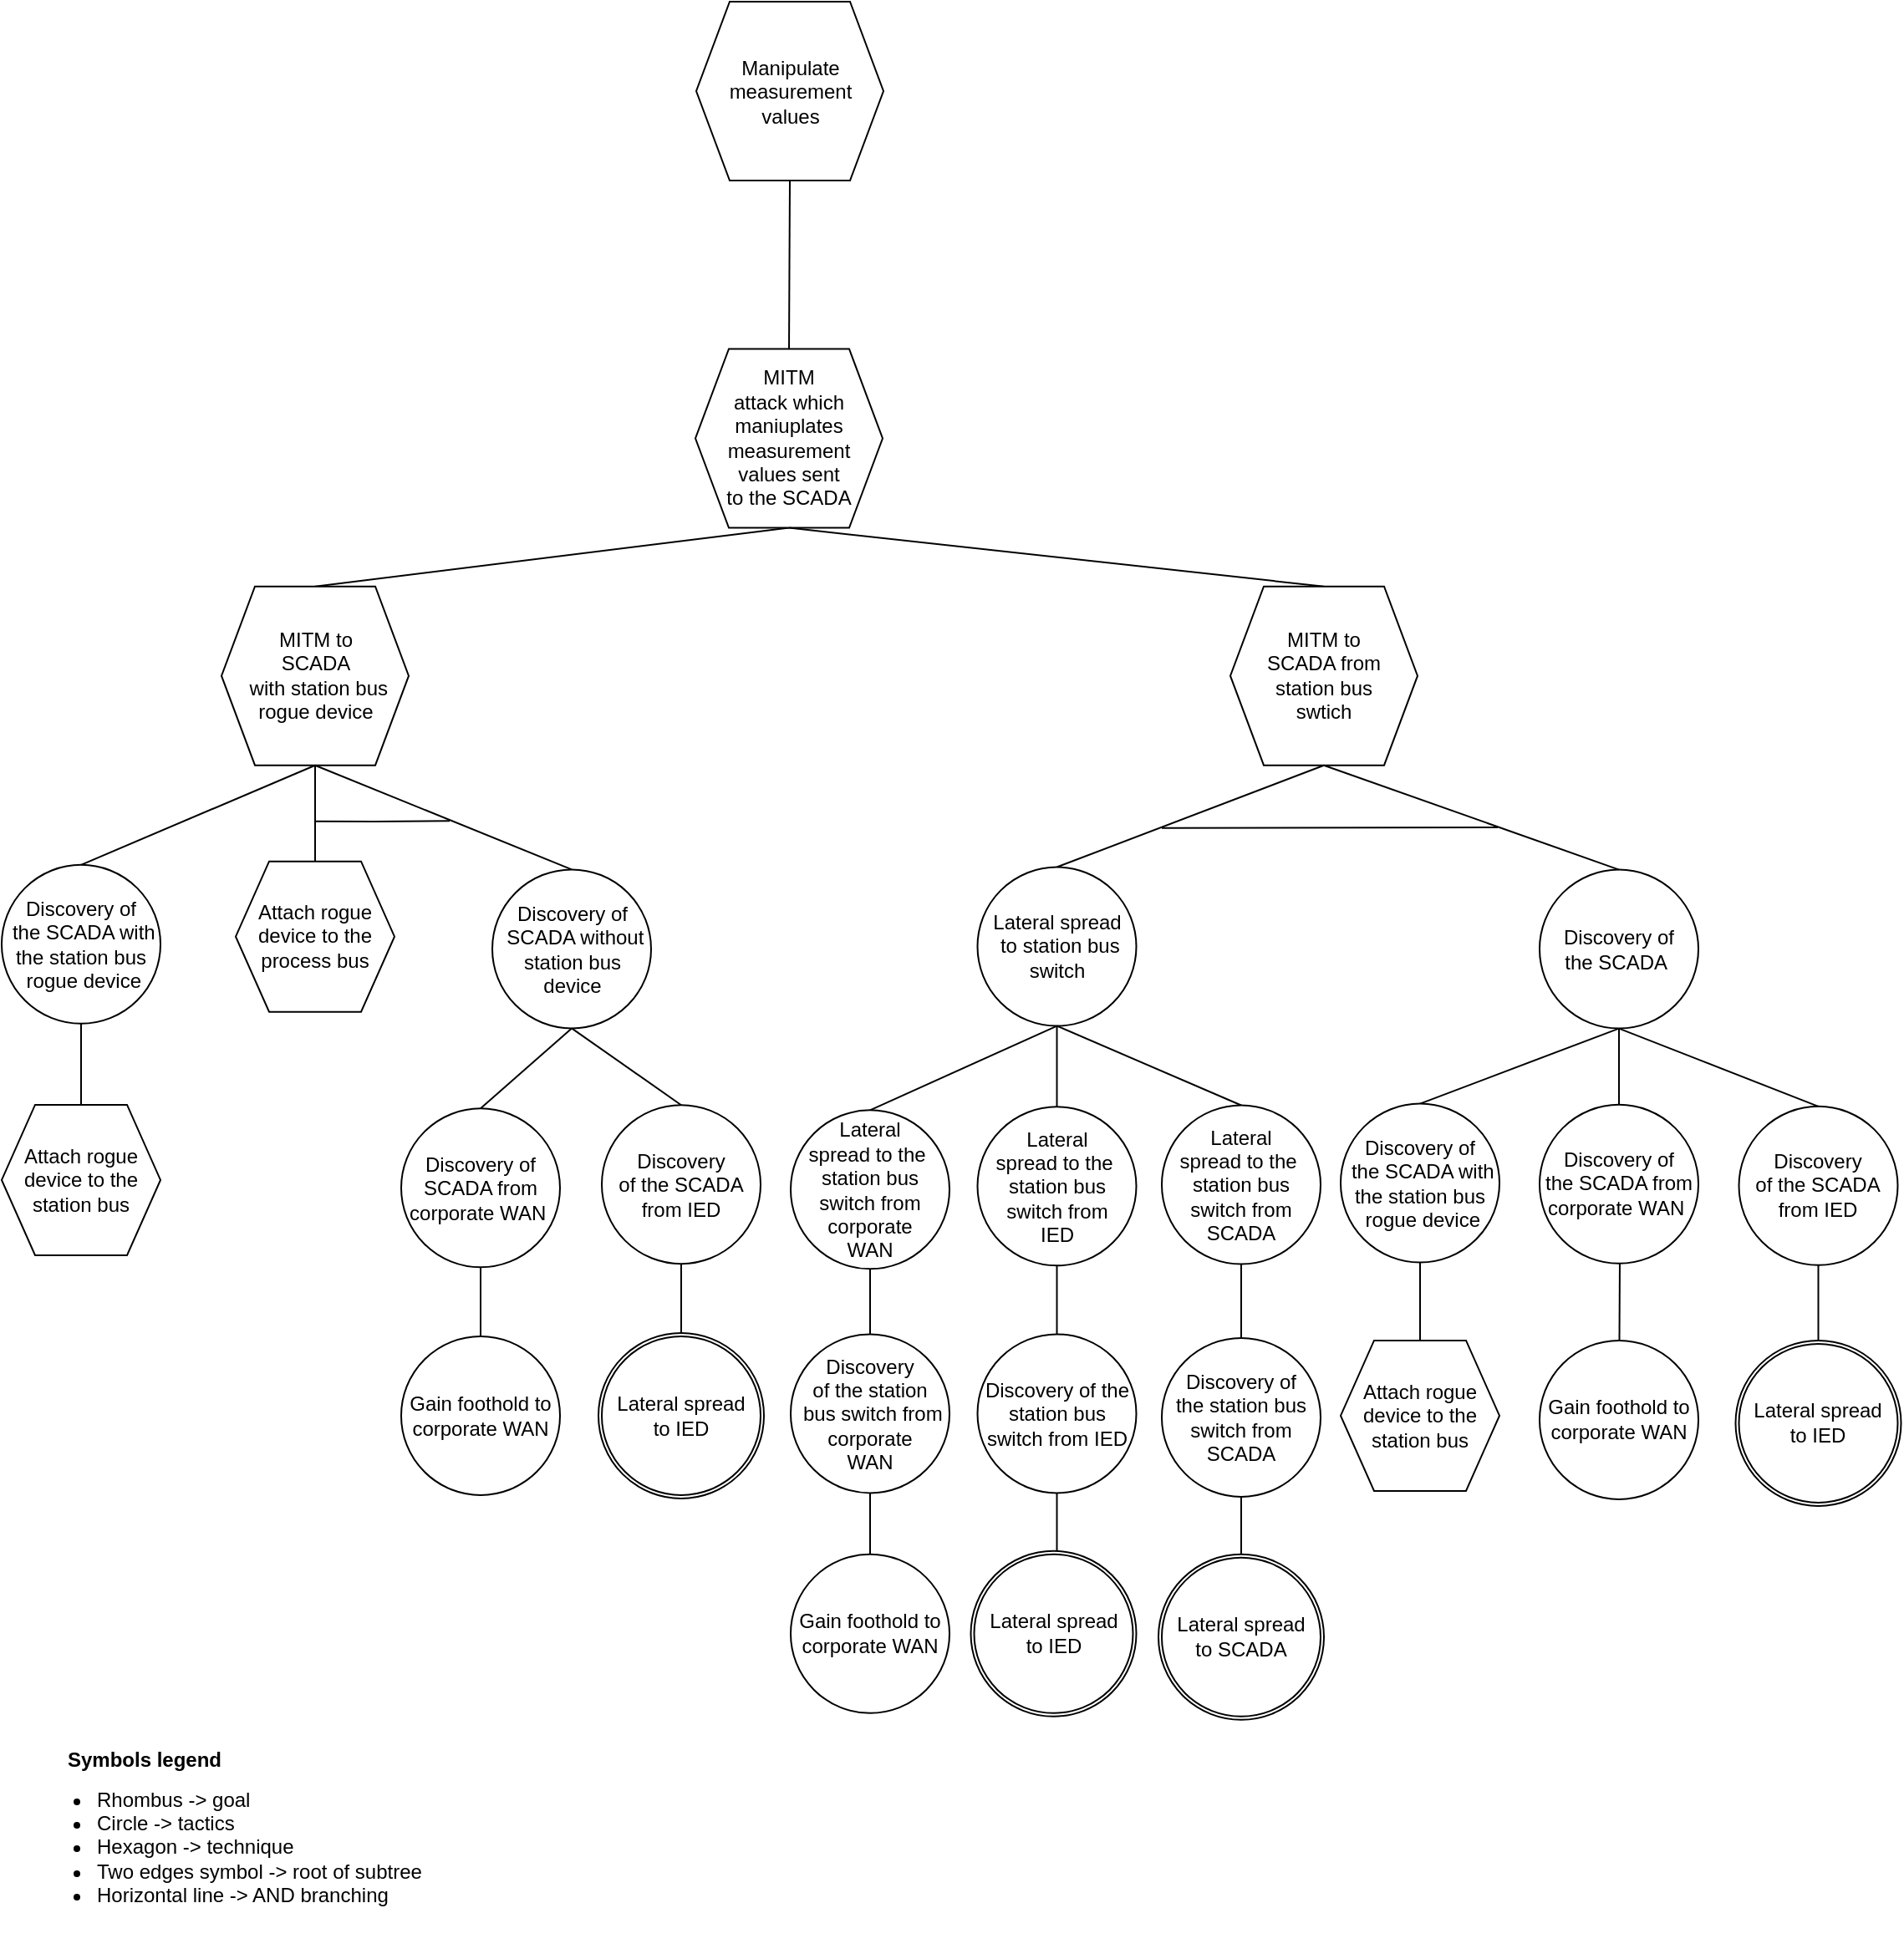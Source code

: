 <mxfile version="16.1.2" type="device"><diagram id="xbHYeiGO_CIbIeRIyyaW" name="Page-1"><mxGraphModel dx="1422" dy="905" grid="1" gridSize="10" guides="1" tooltips="1" connect="1" arrows="1" fold="1" page="1" pageScale="1" pageWidth="850" pageHeight="1100" math="0" shadow="0"><root><mxCell id="0"/><mxCell id="1" parent="0"/><mxCell id="q_Y1FQsj2ikYlkpA-Gyn-50" value="&lt;font style=&quot;font-size: 12px&quot;&gt;Symbols legend&lt;/font&gt;" style="text;strokeColor=none;fillColor=none;html=1;fontSize=24;fontStyle=1;verticalAlign=middle;align=center;" parent="1" vertex="1"><mxGeometry x="560" y="1037.88" width="100" height="40" as="geometry"/></mxCell><mxCell id="q_Y1FQsj2ikYlkpA-Gyn-52" value="&lt;ul&gt;&lt;li&gt;&lt;span&gt;Rhombus -&amp;gt; goal&lt;/span&gt;&lt;/li&gt;&lt;li&gt;&lt;span&gt;Circle -&amp;gt; tactics&lt;/span&gt;&lt;br&gt;&lt;/li&gt;&lt;li&gt;Hexagon -&amp;gt; technique&lt;/li&gt;&lt;li&gt;Two edges symbol -&amp;gt; root of subtree&lt;/li&gt;&lt;li&gt;Horizontal line -&amp;gt; AND branching&lt;/li&gt;&lt;/ul&gt;" style="text;strokeColor=none;fillColor=none;html=1;whiteSpace=wrap;verticalAlign=middle;overflow=hidden;fontSize=12;" parent="1" vertex="1"><mxGeometry x="540" y="1047.88" width="256" height="132.12" as="geometry"/></mxCell><mxCell id="nbdmeN9ukbkjmMOt9uIb-6" value="Manipulate measurement values" style="shape=hexagon;perimeter=hexagonPerimeter2;whiteSpace=wrap;html=1;fixedSize=1;" parent="1" vertex="1"><mxGeometry x="940.5" y="10" width="112" height="107" as="geometry"/></mxCell><mxCell id="lGN8VUPRUME7cJgsa9KH-1" value="" style="endArrow=none;html=1;rounded=0;entryX=0.5;entryY=0;entryDx=0;entryDy=0;exitX=0.5;exitY=1;exitDx=0;exitDy=0;" parent="1" source="lGN8VUPRUME7cJgsa9KH-2" target="2dhj_4RlpSU6l_lUr5A2-24" edge="1"><mxGeometry width="50" height="50" relative="1" as="geometry"><mxPoint x="1000" y="372.12" as="sourcePoint"/><mxPoint x="816" y="404.07" as="targetPoint"/></mxGeometry></mxCell><mxCell id="lGN8VUPRUME7cJgsa9KH-2" value="MITM &lt;br&gt;attack which &lt;br&gt;maniuplates measurement values sent&lt;br&gt;to the SCADA" style="shape=hexagon;perimeter=hexagonPerimeter2;whiteSpace=wrap;html=1;fixedSize=1;" parent="1" vertex="1"><mxGeometry x="940" y="217.76" width="112" height="107" as="geometry"/></mxCell><mxCell id="lGN8VUPRUME7cJgsa9KH-7" value="Gain foothold to corporate WAN" style="ellipse;whiteSpace=wrap;html=1;aspect=fixed;" parent="1" vertex="1"><mxGeometry x="997" y="938.88" width="95" height="95" as="geometry"/></mxCell><mxCell id="lGN8VUPRUME7cJgsa9KH-11" value="" style="endArrow=none;html=1;rounded=0;entryX=0.5;entryY=1;entryDx=0;entryDy=0;" parent="1" source="lGN8VUPRUME7cJgsa9KH-7" target="lGN8VUPRUME7cJgsa9KH-12" edge="1"><mxGeometry width="50" height="50" relative="1" as="geometry"><mxPoint x="997.25" y="916.31" as="sourcePoint"/><mxPoint x="1017.25" y="896.31" as="targetPoint"/><Array as="points"/></mxGeometry></mxCell><mxCell id="lGN8VUPRUME7cJgsa9KH-12" value="Discovery&lt;br&gt;of the station&lt;br&gt;&amp;nbsp;bus switch from corporate&lt;br&gt;WAN" style="ellipse;whiteSpace=wrap;html=1;aspect=fixed;" parent="1" vertex="1"><mxGeometry x="997" y="807.2" width="95" height="95" as="geometry"/></mxCell><mxCell id="lGN8VUPRUME7cJgsa9KH-13" value="Lateral &lt;br&gt;spread to the&amp;nbsp;&lt;br&gt;station bus switch from corporate &lt;br&gt;WAN" style="ellipse;whiteSpace=wrap;html=1;aspect=fixed;" parent="1" vertex="1"><mxGeometry x="997" y="673.18" width="95" height="95" as="geometry"/></mxCell><mxCell id="lGN8VUPRUME7cJgsa9KH-17" value="" style="endArrow=none;html=1;rounded=0;entryX=0.5;entryY=0;entryDx=0;entryDy=0;exitX=0.5;exitY=1;exitDx=0;exitDy=0;" parent="1" source="2dhj_4RlpSU6l_lUr5A2-19" target="lGN8VUPRUME7cJgsa9KH-13" edge="1"><mxGeometry width="50" height="50" relative="1" as="geometry"><mxPoint x="967.25" y="630.02" as="sourcePoint"/><mxPoint x="950" y="679.02" as="targetPoint"/></mxGeometry></mxCell><mxCell id="8VD0glfyY3h5atKifrv5-1" value="" style="endArrow=none;html=1;rounded=0;exitX=0.5;exitY=0;exitDx=0;exitDy=0;entryX=0.5;entryY=1;entryDx=0;entryDy=0;" parent="1" source="lGN8VUPRUME7cJgsa9KH-2" target="nbdmeN9ukbkjmMOt9uIb-6" edge="1"><mxGeometry width="50" height="50" relative="1" as="geometry"><mxPoint x="892.75" y="206" as="sourcePoint"/><mxPoint x="754.75" y="105" as="targetPoint"/><Array as="points"/></mxGeometry></mxCell><mxCell id="XJ2tN9Py6yjStrmt5Zez-22" value="Attach rogue device to the station bus" style="shape=hexagon;perimeter=hexagonPerimeter2;whiteSpace=wrap;html=1;fixedSize=1;" parent="1" vertex="1"><mxGeometry x="525" y="669.95" width="95" height="90" as="geometry"/></mxCell><mxCell id="XJ2tN9Py6yjStrmt5Zez-26" value="Discovery of&lt;br&gt;&amp;nbsp;the SCADA with the station bus&lt;br&gt;&amp;nbsp;rogue device" style="ellipse;whiteSpace=wrap;html=1;aspect=fixed;" parent="1" vertex="1"><mxGeometry x="525" y="526.41" width="95" height="95" as="geometry"/></mxCell><mxCell id="XJ2tN9Py6yjStrmt5Zez-27" value="" style="endArrow=none;html=1;rounded=0;exitX=0.5;exitY=1;exitDx=0;exitDy=0;entryX=0.5;entryY=0;entryDx=0;entryDy=0;" parent="1" source="XJ2tN9Py6yjStrmt5Zez-26" target="XJ2tN9Py6yjStrmt5Zez-22" edge="1"><mxGeometry width="50" height="50" relative="1" as="geometry"><mxPoint x="559" y="694.93" as="sourcePoint"/><mxPoint x="572.5" y="702.93" as="targetPoint"/></mxGeometry></mxCell><mxCell id="cyEI3AHpZQB7mczw8E5v-1" value="" style="endArrow=none;html=1;rounded=0;entryX=0.5;entryY=0;entryDx=0;entryDy=0;exitX=0.5;exitY=1;exitDx=0;exitDy=0;" parent="1" source="lGN8VUPRUME7cJgsa9KH-13" target="lGN8VUPRUME7cJgsa9KH-12" edge="1"><mxGeometry width="50" height="50" relative="1" as="geometry"><mxPoint x="1080.75" y="775.31" as="sourcePoint"/><mxPoint x="1043.75" y="785.31" as="targetPoint"/></mxGeometry></mxCell><mxCell id="mMQBsilb89wgvMdrQLpR-57" value="" style="endArrow=none;html=1;rounded=0;entryX=0.5;entryY=0;entryDx=0;entryDy=0;exitX=0.5;exitY=1;exitDx=0;exitDy=0;" parent="1" source="puCEinSCBBNn_CZ7KbqS-7" target="tXAErXpS5wg__Jj6d7Cn-2" edge="1"><mxGeometry width="50" height="50" relative="1" as="geometry"><mxPoint x="1394" y="624.79" as="sourcePoint"/><mxPoint x="1372.5" y="671.29" as="targetPoint"/></mxGeometry></mxCell><mxCell id="puCEinSCBBNn_CZ7KbqS-1" value="" style="endArrow=none;html=1;rounded=0;entryX=0.5;entryY=0;entryDx=0;entryDy=0;exitX=0.5;exitY=1;exitDx=0;exitDy=0;" parent="1" source="lGN8VUPRUME7cJgsa9KH-2" target="puCEinSCBBNn_CZ7KbqS-5" edge="1"><mxGeometry width="50" height="50" relative="1" as="geometry"><mxPoint x="990" y="382.12" as="sourcePoint"/><mxPoint x="1104.5" y="401" as="targetPoint"/></mxGeometry></mxCell><mxCell id="puCEinSCBBNn_CZ7KbqS-5" value="MITM to &lt;br&gt;SCADA from &lt;br&gt;station bus &lt;br&gt;swtich" style="shape=hexagon;perimeter=hexagonPerimeter2;whiteSpace=wrap;html=1;fixedSize=1;" parent="1" vertex="1"><mxGeometry x="1260" y="359.86" width="112" height="107" as="geometry"/></mxCell><mxCell id="puCEinSCBBNn_CZ7KbqS-7" value="Discovery&amp;nbsp;of &lt;br&gt;the SCADA&amp;nbsp;" style="ellipse;whiteSpace=wrap;html=1;aspect=fixed;" parent="1" vertex="1"><mxGeometry x="1445" y="529.29" width="95" height="95" as="geometry"/></mxCell><mxCell id="puCEinSCBBNn_CZ7KbqS-10" value="" style="endArrow=none;html=1;rounded=0;entryX=0.5;entryY=1;entryDx=0;entryDy=0;exitX=0.5;exitY=0;exitDx=0;exitDy=0;" parent="1" source="puCEinSCBBNn_CZ7KbqS-7" target="puCEinSCBBNn_CZ7KbqS-5" edge="1"><mxGeometry width="50" height="50" relative="1" as="geometry"><mxPoint x="664" y="798.15" as="sourcePoint"/><mxPoint x="1151.5" y="509.15" as="targetPoint"/></mxGeometry></mxCell><mxCell id="puCEinSCBBNn_CZ7KbqS-11" value="" style="endArrow=none;html=1;rounded=0;entryX=0.5;entryY=1;entryDx=0;entryDy=0;exitX=0.5;exitY=0;exitDx=0;exitDy=0;" parent="1" source="2dhj_4RlpSU6l_lUr5A2-19" target="puCEinSCBBNn_CZ7KbqS-5" edge="1"><mxGeometry width="50" height="50" relative="1" as="geometry"><mxPoint x="1325.75" y="537.65" as="sourcePoint"/><mxPoint x="1161.5" y="508.65" as="targetPoint"/></mxGeometry></mxCell><mxCell id="puCEinSCBBNn_CZ7KbqS-19" value="" style="endArrow=none;html=1;rounded=0;entryX=0.5;entryY=0;entryDx=0;entryDy=0;exitX=0.5;exitY=1;exitDx=0;exitDy=0;" parent="1" source="puCEinSCBBNn_CZ7KbqS-7" target="puCEinSCBBNn_CZ7KbqS-22" edge="1"><mxGeometry width="50" height="50" relative="1" as="geometry"><mxPoint x="1464" y="634.79" as="sourcePoint"/><mxPoint x="1559.25" y="671.29" as="targetPoint"/></mxGeometry></mxCell><mxCell id="puCEinSCBBNn_CZ7KbqS-20" value="Gain foothold to corporate WAN" style="ellipse;whiteSpace=wrap;html=1;aspect=fixed;" parent="1" vertex="1"><mxGeometry x="1445" y="810.95" width="95" height="95" as="geometry"/></mxCell><mxCell id="puCEinSCBBNn_CZ7KbqS-21" value="" style="endArrow=none;html=1;rounded=0;exitX=0.5;exitY=1;exitDx=0;exitDy=0;" parent="1" target="puCEinSCBBNn_CZ7KbqS-20" edge="1"><mxGeometry width="50" height="50" relative="1" as="geometry"><mxPoint x="1493" y="762.42" as="sourcePoint"/><mxPoint x="1520.75" y="780.92" as="targetPoint"/></mxGeometry></mxCell><mxCell id="puCEinSCBBNn_CZ7KbqS-22" value="Discovery&amp;nbsp;of &lt;br&gt;the SCADA from corporate WAN&amp;nbsp;" style="ellipse;whiteSpace=wrap;html=1;aspect=fixed;" parent="1" vertex="1"><mxGeometry x="1445" y="669.92" width="95" height="95" as="geometry"/></mxCell><mxCell id="puCEinSCBBNn_CZ7KbqS-23" value="" style="endArrow=none;html=1;rounded=0;exitX=0.5;exitY=1;exitDx=0;exitDy=0;entryX=0.5;entryY=0;entryDx=0;entryDy=0;" parent="1" source="puCEinSCBBNn_CZ7KbqS-28" target="ruRA5bMYM4PA-bS_J8Fc-6" edge="1"><mxGeometry width="50" height="50" relative="1" as="geometry"><mxPoint x="1611.25" y="975.42" as="sourcePoint"/><mxPoint x="1611.75" y="792.42" as="targetPoint"/><Array as="points"/></mxGeometry></mxCell><mxCell id="puCEinSCBBNn_CZ7KbqS-28" value="Discovery&lt;br&gt;of the SCADA from IED" style="ellipse;whiteSpace=wrap;html=1;aspect=fixed;" parent="1" vertex="1"><mxGeometry x="1564.25" y="670.92" width="95" height="95" as="geometry"/></mxCell><mxCell id="puCEinSCBBNn_CZ7KbqS-29" value="" style="endArrow=none;html=1;rounded=0;exitX=0.5;exitY=0;exitDx=0;exitDy=0;entryX=0.5;entryY=1;entryDx=0;entryDy=0;" parent="1" source="puCEinSCBBNn_CZ7KbqS-28" target="puCEinSCBBNn_CZ7KbqS-7" edge="1"><mxGeometry width="50" height="50" relative="1" as="geometry"><mxPoint x="1390.5" y="770.29" as="sourcePoint"/><mxPoint x="1504" y="654.79" as="targetPoint"/><Array as="points"/></mxGeometry></mxCell><mxCell id="puCEinSCBBNn_CZ7KbqS-31" value="" style="endArrow=none;html=1;rounded=0;" parent="1" edge="1"><mxGeometry width="50" height="50" relative="1" as="geometry"><mxPoint x="1219" y="504.34" as="sourcePoint"/><mxPoint x="1420" y="504" as="targetPoint"/></mxGeometry></mxCell><mxCell id="2dhj_4RlpSU6l_lUr5A2-19" value="Lateral spread&lt;br&gt;&amp;nbsp;to station bus switch" style="ellipse;whiteSpace=wrap;html=1;aspect=fixed;" parent="1" vertex="1"><mxGeometry x="1108.75" y="527.77" width="95" height="95" as="geometry"/></mxCell><mxCell id="2dhj_4RlpSU6l_lUr5A2-24" value="MITM to &lt;br&gt;SCADA&lt;br&gt;&amp;nbsp;with station bus rogue device" style="shape=hexagon;perimeter=hexagonPerimeter2;whiteSpace=wrap;html=1;fixedSize=1;" parent="1" vertex="1"><mxGeometry x="656.5" y="359.86" width="112" height="107" as="geometry"/></mxCell><mxCell id="2dhj_4RlpSU6l_lUr5A2-25" value="" style="endArrow=none;html=1;rounded=0;entryX=0.5;entryY=0;entryDx=0;entryDy=0;exitX=0.5;exitY=1;exitDx=0;exitDy=0;" parent="1" source="2dhj_4RlpSU6l_lUr5A2-24" target="XJ2tN9Py6yjStrmt5Zez-26" edge="1"><mxGeometry width="50" height="50" relative="1" as="geometry"><mxPoint x="902.5" y="488.86" as="sourcePoint"/><mxPoint x="912.5" y="648.86" as="targetPoint"/></mxGeometry></mxCell><mxCell id="tXAErXpS5wg__Jj6d7Cn-1" value="Attach rogue device to the station bus" style="shape=hexagon;perimeter=hexagonPerimeter2;whiteSpace=wrap;html=1;fixedSize=1;" parent="1" vertex="1"><mxGeometry x="1326" y="810.95" width="95" height="90" as="geometry"/></mxCell><mxCell id="tXAErXpS5wg__Jj6d7Cn-2" value="Discovery of&lt;br&gt;&amp;nbsp;the SCADA with the station bus&lt;br&gt;&amp;nbsp;rogue device" style="ellipse;whiteSpace=wrap;html=1;aspect=fixed;" parent="1" vertex="1"><mxGeometry x="1326" y="669.29" width="95" height="95" as="geometry"/></mxCell><mxCell id="tXAErXpS5wg__Jj6d7Cn-3" value="" style="endArrow=none;html=1;rounded=0;exitX=0.5;exitY=1;exitDx=0;exitDy=0;entryX=0.5;entryY=0;entryDx=0;entryDy=0;" parent="1" source="tXAErXpS5wg__Jj6d7Cn-2" target="tXAErXpS5wg__Jj6d7Cn-1" edge="1"><mxGeometry width="50" height="50" relative="1" as="geometry"><mxPoint x="1360" y="835.72" as="sourcePoint"/><mxPoint x="1373.5" y="843.72" as="targetPoint"/></mxGeometry></mxCell><mxCell id="VsqYd4zWUFWY-cEYZpS1-20" value="" style="endArrow=none;html=1;rounded=0;exitX=0.5;exitY=1;exitDx=0;exitDy=0;entryX=0.5;entryY=0;entryDx=0;entryDy=0;" parent="1" source="2dhj_4RlpSU6l_lUr5A2-24" target="VsqYd4zWUFWY-cEYZpS1-23" edge="1"><mxGeometry width="50" height="50" relative="1" as="geometry"><mxPoint x="866" y="477.45" as="sourcePoint"/><mxPoint x="665" y="425.13" as="targetPoint"/></mxGeometry></mxCell><mxCell id="VsqYd4zWUFWY-cEYZpS1-21" value="" style="endArrow=none;html=1;rounded=0;exitX=0.5;exitY=1;exitDx=0;exitDy=0;entryX=0.5;entryY=0;entryDx=0;entryDy=0;" parent="1" source="2dhj_4RlpSU6l_lUr5A2-24" target="VsqYd4zWUFWY-cEYZpS1-24" edge="1"><mxGeometry width="50" height="50" relative="1" as="geometry"><mxPoint x="866" y="477.45" as="sourcePoint"/><mxPoint x="795" y="425.13" as="targetPoint"/></mxGeometry></mxCell><mxCell id="VsqYd4zWUFWY-cEYZpS1-22" value="" style="endArrow=none;html=1;rounded=0;" parent="1" edge="1"><mxGeometry width="50" height="50" relative="1" as="geometry"><mxPoint x="713" y="500.35" as="sourcePoint"/><mxPoint x="793" y="500.12" as="targetPoint"/><Array as="points"><mxPoint x="748" y="500.48"/></Array></mxGeometry></mxCell><mxCell id="VsqYd4zWUFWY-cEYZpS1-23" value="Attach rogue device to the process bus" style="shape=hexagon;perimeter=hexagonPerimeter2;whiteSpace=wrap;html=1;fixedSize=1;" parent="1" vertex="1"><mxGeometry x="665" y="524.34" width="95" height="90" as="geometry"/></mxCell><mxCell id="VsqYd4zWUFWY-cEYZpS1-24" value="Discovery of&lt;br&gt;&amp;nbsp;SCADA without station bus device" style="ellipse;whiteSpace=wrap;html=1;aspect=fixed;" parent="1" vertex="1"><mxGeometry x="818.5" y="529.19" width="95" height="95" as="geometry"/></mxCell><mxCell id="VsqYd4zWUFWY-cEYZpS1-25" value="Gain foothold to corporate WAN" style="ellipse;whiteSpace=wrap;html=1;aspect=fixed;" parent="1" vertex="1"><mxGeometry x="764" y="808.45" width="95" height="95" as="geometry"/></mxCell><mxCell id="VsqYd4zWUFWY-cEYZpS1-26" value="" style="endArrow=none;html=1;rounded=0;exitX=0.5;exitY=1;exitDx=0;exitDy=0;entryX=0.5;entryY=0;entryDx=0;entryDy=0;" parent="1" source="VsqYd4zWUFWY-cEYZpS1-27" target="VsqYd4zWUFWY-cEYZpS1-25" edge="1"><mxGeometry width="50" height="50" relative="1" as="geometry"><mxPoint x="710" y="817.9" as="sourcePoint"/><mxPoint x="718" y="837.9" as="targetPoint"/></mxGeometry></mxCell><mxCell id="VsqYd4zWUFWY-cEYZpS1-27" value="Discovery&amp;nbsp;of &lt;br&gt;SCADA from corporate WAN&amp;nbsp;" style="ellipse;whiteSpace=wrap;html=1;aspect=fixed;" parent="1" vertex="1"><mxGeometry x="764" y="672.17" width="95" height="95" as="geometry"/></mxCell><mxCell id="VsqYd4zWUFWY-cEYZpS1-28" value="" style="endArrow=none;html=1;rounded=0;entryX=0.5;entryY=1;entryDx=0;entryDy=0;exitX=0.5;exitY=0;exitDx=0;exitDy=0;" parent="1" source="VsqYd4zWUFWY-cEYZpS1-27" target="VsqYd4zWUFWY-cEYZpS1-24" edge="1"><mxGeometry width="50" height="50" relative="1" as="geometry"><mxPoint x="740" y="658.49" as="sourcePoint"/><mxPoint x="700.75" y="648.06" as="targetPoint"/></mxGeometry></mxCell><mxCell id="Wc3BPldIsUcrUfqzeBYM-74" value="" style="endArrow=none;html=1;rounded=0;exitX=0.5;exitY=1;exitDx=0;exitDy=0;entryX=0.5;entryY=0;entryDx=0;entryDy=0;" parent="1" source="Wc3BPldIsUcrUfqzeBYM-79" edge="1"><mxGeometry width="50" height="50" relative="1" as="geometry"><mxPoint x="921" y="983.7" as="sourcePoint"/><mxPoint x="931.5" y="809.66" as="targetPoint"/><Array as="points"/></mxGeometry></mxCell><mxCell id="Wc3BPldIsUcrUfqzeBYM-79" value="Discovery&lt;br&gt;of the SCADA from IED" style="ellipse;whiteSpace=wrap;html=1;aspect=fixed;" parent="1" vertex="1"><mxGeometry x="884" y="670.11" width="95" height="95" as="geometry"/></mxCell><mxCell id="Wc3BPldIsUcrUfqzeBYM-80" value="" style="endArrow=none;html=1;rounded=0;exitX=0.5;exitY=0;exitDx=0;exitDy=0;entryX=0.5;entryY=1;entryDx=0;entryDy=0;" parent="1" source="Wc3BPldIsUcrUfqzeBYM-79" target="VsqYd4zWUFWY-cEYZpS1-24" edge="1"><mxGeometry width="50" height="50" relative="1" as="geometry"><mxPoint x="641.25" y="788.12" as="sourcePoint"/><mxPoint x="793.25" y="646.84" as="targetPoint"/><Array as="points"/></mxGeometry></mxCell><mxCell id="9qSv9uLNu2IJckGzJAfU-3" value="Discovery of the station bus switch from IED" style="ellipse;whiteSpace=wrap;html=1;aspect=fixed;" parent="1" vertex="1"><mxGeometry x="1108.75" y="807.2" width="95" height="95" as="geometry"/></mxCell><mxCell id="9qSv9uLNu2IJckGzJAfU-4" value="Lateral &lt;br&gt;spread to the&amp;nbsp;&lt;br&gt;station bus switch from &lt;br&gt;IED" style="ellipse;whiteSpace=wrap;html=1;aspect=fixed;" parent="1" vertex="1"><mxGeometry x="1108.75" y="671.18" width="95" height="95" as="geometry"/></mxCell><mxCell id="9qSv9uLNu2IJckGzJAfU-5" value="" style="endArrow=none;html=1;rounded=0;entryX=0.5;entryY=0;entryDx=0;entryDy=0;exitX=0.5;exitY=1;exitDx=0;exitDy=0;" parent="1" source="9qSv9uLNu2IJckGzJAfU-4" target="9qSv9uLNu2IJckGzJAfU-3" edge="1"><mxGeometry width="50" height="50" relative="1" as="geometry"><mxPoint x="1172.5" y="784.28" as="sourcePoint"/><mxPoint x="1135.5" y="794.28" as="targetPoint"/></mxGeometry></mxCell><mxCell id="9qSv9uLNu2IJckGzJAfU-6" value="" style="endArrow=none;html=1;rounded=0;entryX=0.5;entryY=0;entryDx=0;entryDy=0;exitX=0.5;exitY=1;exitDx=0;exitDy=0;" parent="1" source="2dhj_4RlpSU6l_lUr5A2-19" target="9qSv9uLNu2IJckGzJAfU-4" edge="1"><mxGeometry width="50" height="50" relative="1" as="geometry"><mxPoint x="1156.25" y="638.68" as="sourcePoint"/><mxPoint x="987.5" y="687.31" as="targetPoint"/></mxGeometry></mxCell><mxCell id="9qSv9uLNu2IJckGzJAfU-7" value="" style="endArrow=none;html=1;rounded=0;exitX=0.5;exitY=1;exitDx=0;exitDy=0;entryX=0.5;entryY=0;entryDx=0;entryDy=0;" parent="1" source="2dhj_4RlpSU6l_lUr5A2-19" target="9qSv9uLNu2IJckGzJAfU-8" edge="1"><mxGeometry width="50" height="50" relative="1" as="geometry"><mxPoint x="977.5" y="644.52" as="sourcePoint"/><mxPoint x="1308.75" y="684.56" as="targetPoint"/></mxGeometry></mxCell><mxCell id="9qSv9uLNu2IJckGzJAfU-8" value="Lateral &lt;br&gt;spread to the&amp;nbsp;&lt;br&gt;station bus switch from &lt;br&gt;SCADA" style="ellipse;whiteSpace=wrap;html=1;aspect=fixed;" parent="1" vertex="1"><mxGeometry x="1219" y="670.25" width="95" height="95" as="geometry"/></mxCell><mxCell id="9qSv9uLNu2IJckGzJAfU-11" value="" style="endArrow=none;html=1;rounded=0;entryX=0.5;entryY=0;entryDx=0;entryDy=0;exitX=0.5;exitY=1;exitDx=0;exitDy=0;" parent="1" source="9qSv9uLNu2IJckGzJAfU-3" edge="1"><mxGeometry width="50" height="50" relative="1" as="geometry"><mxPoint x="1190" y="917.64" as="sourcePoint"/><mxPoint x="1156.25" y="938.28" as="targetPoint"/></mxGeometry></mxCell><mxCell id="9qSv9uLNu2IJckGzJAfU-15" value="Discovery of &lt;br&gt;the station bus switch from SCADA" style="ellipse;whiteSpace=wrap;html=1;aspect=fixed;" parent="1" vertex="1"><mxGeometry x="1219" y="809.47" width="95" height="95" as="geometry"/></mxCell><mxCell id="9qSv9uLNu2IJckGzJAfU-16" value="" style="endArrow=none;html=1;rounded=0;entryX=0.5;entryY=0;entryDx=0;entryDy=0;exitX=0.5;exitY=1;exitDx=0;exitDy=0;" parent="1" source="9qSv9uLNu2IJckGzJAfU-8" target="9qSv9uLNu2IJckGzJAfU-15" edge="1"><mxGeometry width="50" height="50" relative="1" as="geometry"><mxPoint x="1196.5" y="775.18" as="sourcePoint"/><mxPoint x="1195.75" y="792.31" as="targetPoint"/></mxGeometry></mxCell><mxCell id="9qSv9uLNu2IJckGzJAfU-19" value="" style="endArrow=none;html=1;rounded=0;exitX=0.5;exitY=1;exitDx=0;exitDy=0;entryX=0.5;entryY=0;entryDx=0;entryDy=0;" parent="1" source="9qSv9uLNu2IJckGzJAfU-15" edge="1"><mxGeometry width="50" height="50" relative="1" as="geometry"><mxPoint x="1206.5" y="785.18" as="sourcePoint"/><mxPoint x="1266.5" y="940.88" as="targetPoint"/></mxGeometry></mxCell><mxCell id="ruRA5bMYM4PA-bS_J8Fc-1" value="" style="ellipse;whiteSpace=wrap;html=1;aspect=fixed;" parent="1" vertex="1"><mxGeometry x="882" y="806.45" width="99" height="99" as="geometry"/></mxCell><mxCell id="ruRA5bMYM4PA-bS_J8Fc-2" value="Lateral spread&lt;br&gt;to IED" style="ellipse;whiteSpace=wrap;html=1;aspect=fixed;" parent="1" vertex="1"><mxGeometry x="884" y="808.45" width="95" height="95" as="geometry"/></mxCell><mxCell id="ruRA5bMYM4PA-bS_J8Fc-3" value="" style="ellipse;whiteSpace=wrap;html=1;aspect=fixed;" parent="1" vertex="1"><mxGeometry x="1104.75" y="936.88" width="99" height="99" as="geometry"/></mxCell><mxCell id="ruRA5bMYM4PA-bS_J8Fc-4" value="Lateral spread&lt;br&gt;to IED" style="ellipse;whiteSpace=wrap;html=1;aspect=fixed;" parent="1" vertex="1"><mxGeometry x="1106.75" y="938.88" width="95" height="95" as="geometry"/></mxCell><mxCell id="ruRA5bMYM4PA-bS_J8Fc-5" value="" style="ellipse;whiteSpace=wrap;html=1;aspect=fixed;" parent="1" vertex="1"><mxGeometry x="1562.25" y="810.95" width="99" height="99" as="geometry"/></mxCell><mxCell id="ruRA5bMYM4PA-bS_J8Fc-6" value="Lateral spread&lt;br&gt;to IED" style="ellipse;whiteSpace=wrap;html=1;aspect=fixed;" parent="1" vertex="1"><mxGeometry x="1564.25" y="812.95" width="95" height="95" as="geometry"/></mxCell><mxCell id="ruRA5bMYM4PA-bS_J8Fc-7" value="" style="ellipse;whiteSpace=wrap;html=1;aspect=fixed;" parent="1" vertex="1"><mxGeometry x="1217" y="938.88" width="99" height="99" as="geometry"/></mxCell><mxCell id="ruRA5bMYM4PA-bS_J8Fc-8" value="Lateral spread&lt;br&gt;to SCADA" style="ellipse;whiteSpace=wrap;html=1;aspect=fixed;" parent="1" vertex="1"><mxGeometry x="1219" y="940.88" width="95" height="95" as="geometry"/></mxCell></root></mxGraphModel></diagram></mxfile>